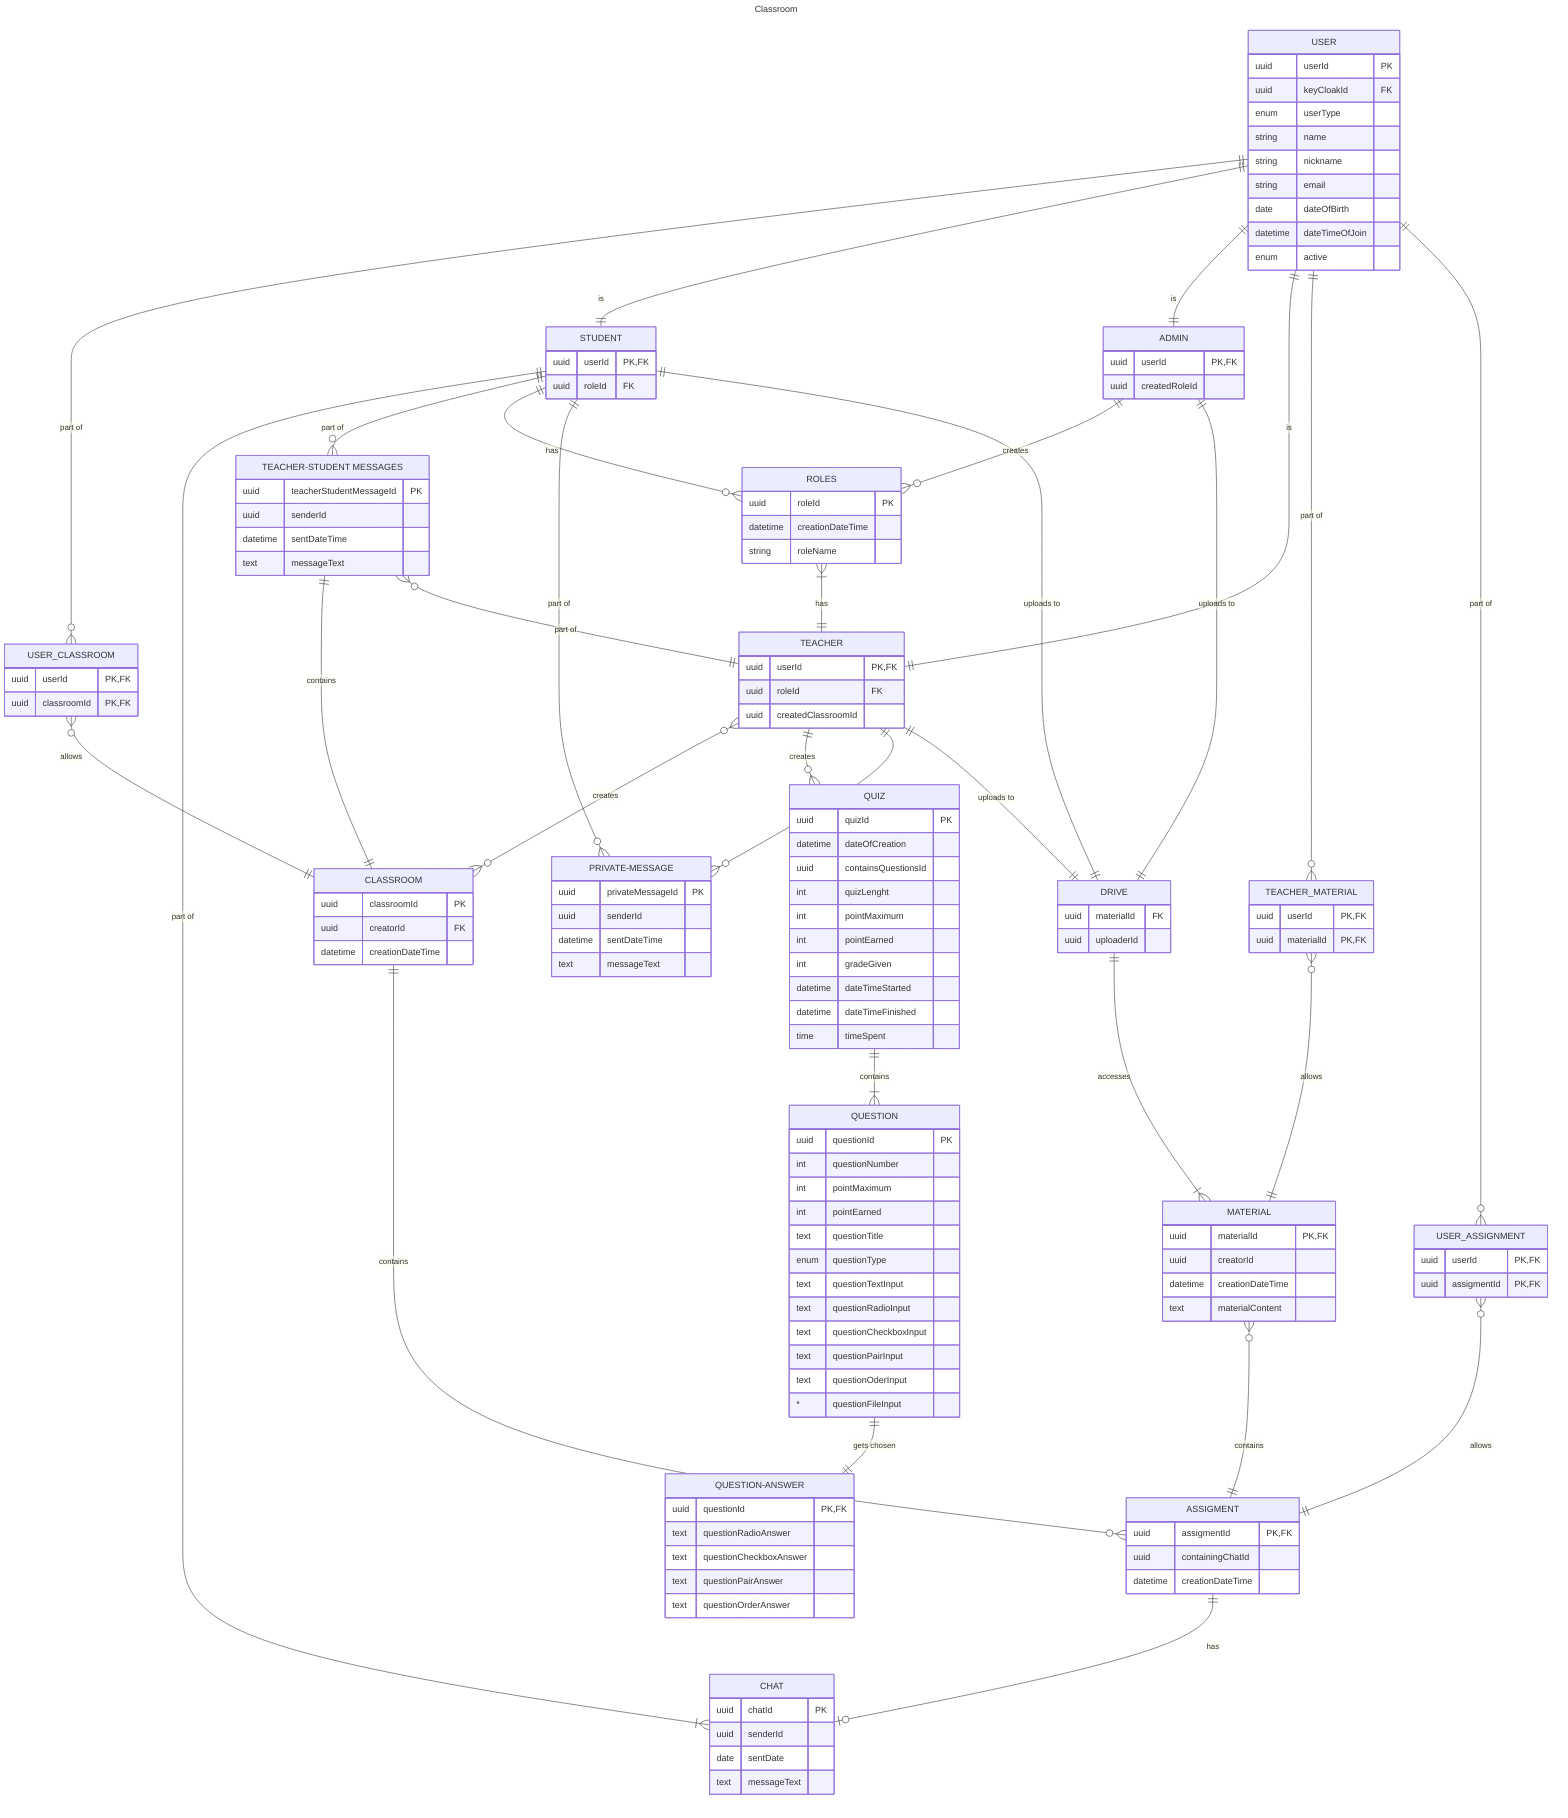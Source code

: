 ---
title: Classroom
---

erDiagram
    USER ||--o{ USER_CLASSROOM : "part of"
    USER_CLASSROOM }o--|| CLASSROOM : allows
    USER ||--|| STUDENT : is
    USER ||--|| ADMIN : is
    USER ||--|| TEACHER : is

    TEACHER }o--o{ CLASSROOM : creates
    TEACHER ||--o{ QUIZ : creates
%%    TEACHER }o--o{ ASSIGMENT : makes
    ROLES }|--|| TEACHER : has

    QUIZ ||--|{ QUESTION : contains
    QUESTION ||--|| "QUESTION-ANSWER": "gets chosen"

%%    STUDENT }o--o{ ASSIGMENT : gets

    "TEACHER-STUDENT MESSAGES" ||--|| CLASSROOM : contains

    MATERIAL }o--|| ASSIGMENT : contains
    DRIVE ||--|{ MATERIAL : accesses

%%    STUDENT }o--o{ CLASSROOM : "part of"
    "TEACHER-STUDENT MESSAGES" }o--|| TEACHER : "part of"
    CLASSROOM ||--o{ ASSIGMENT : contains

    ASSIGMENT ||--o| CHAT : has
    STUDENT ||--|{ CHAT : "part of"

    STUDENT ||--o{  "TEACHER-STUDENT MESSAGES" : "part of"
    STUDENT ||--o{ ROLES : has

    STUDENT ||--o{ "PRIVATE-MESSAGE": "part of"
    TEACHER ||--o{ "PRIVATE-MESSAGE": "part of"

    STUDENT ||--|| DRIVE : "uploads to"
    TEACHER ||--|| DRIVE : "uploads to"
%%    TEACHER }o--o{ MATERIAL : makes
    ADMIN ||--o{ ROLES : creates
    ADMIN ||--|| DRIVE : "uploads to"

    USER ||--o{ TEACHER_MATERIAL : "part of"
    TEACHER_MATERIAL }o--|| MATERIAL : allows

    USER ||--o{ USER_ASSIGNMENT : "part of"
    USER_ASSIGNMENT }o--|| ASSIGMENT : allows


    %% Connection tables
    USER_CLASSROOM {
        uuid userId PK, FK
        uuid classroomId PK, FK
    }

    USER_ASSIGNMENT {
        uuid userId PK, FK
        uuid assigmentId PK, FK
    }

    TEACHER_MATERIAL {
        uuid userId PK, FK
        uuid materialId PK, FK
    }


    %% Definitions of attributes
    USER {
        uuid userId PK
        %% TODO figure out what keycloak gives as an identifier
        uuid keyCloakId FK
        enum userType
        string name
        string nickname
        string email
        date dateOfBirth
        datetime dateTimeOfJoin
        enum active
        %% active = just like on discord, so the teachers can spy on the students if they're doing their work in class or just scrolling through TikTok
    }

    TEACHER {
        uuid userId PK, FK
        uuid roleId FK
        uuid createdClassroomId

    }

    CLASSROOM {
        uuid classroomId PK
        uuid creatorId FK
        datetime creationDateTime
    }

    ASSIGMENT {
        uuid assigmentId PK, FK
        uuid containingChatId
        datetime creationDateTime


    }

    %% basic chatting attributes, can add more in the future 
    CHAT {
        uuid chatId PK
        uuid senderId
        date sentDate
        text messageText
    }

    ADMIN {
        uuid userId PK, FK
        uuid createdRoleId
        %% the admin creates a role and gets the id back in order to determine which admin created the role. i guess
    }

    STUDENT {
        uuid userId PK, FK
        uuid roleId FK


    }

    "TEACHER-STUDENT MESSAGES" {
        uuid teacherStudentMessageId PK
        uuid senderId
        datetime sentDateTime
        text messageText
    }

    ROLES {
        uuid roleId PK
        datetime creationDateTime
        string roleName
        %% idk about these
    }


    DRIVE {
        uuid materialId FK
        uuid uploaderId

    }

    %% idk how file upload works, so I'll just give it a text attribute. needs changing
    MATERIAL {
        uuid materialId PK, FK
        uuid creatorId
        datetime creationDateTime
        text materialContent
    }

    %% added this table because you wanna dm the teacher
    "PRIVATE-MESSAGE" {
        uuid privateMessageId PK
        uuid senderId
        datetime sentDateTime
        text messageText
    }

    QUIZ {
        uuid quizId PK
        datetime dateOfCreation
        uuid containsQuestionsId
        int quizLenght
        int pointMaximum
        int pointEarned
        int gradeGiven
        datetime dateTimeStarted
        datetime dateTimeFinished
        time timeSpent
    }

    QUESTION {
        uuid questionId PK
        int questionNumber
        int pointMaximum
        int pointEarned
        
        text questionTitle
        enum questionType
        text questionTextInput
        text questionRadioInput
        text questionCheckboxInput
        text questionPairInput
        text questionOderInput
        * questionFileInput
        %% * = idk how this works
    }

    "QUESTION-ANSWER" {
        uuid questionId PK, FK

        %% text doesn't need answer
        text questionRadioAnswer
        text questionCheckboxAnswer
        text questionPairAnswer
        text questionOrderAnswer
        %% file doesn't need answer
    }